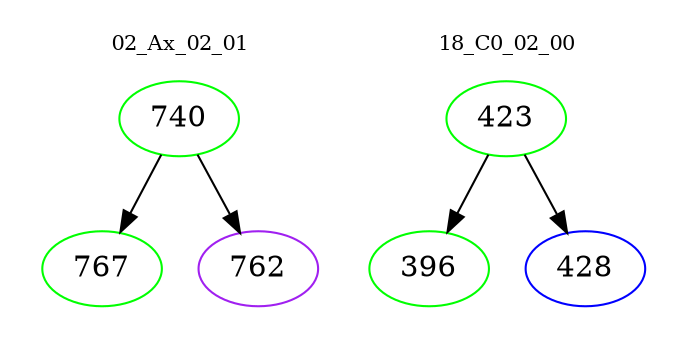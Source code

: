 digraph{
subgraph cluster_0 {
color = white
label = "02_Ax_02_01";
fontsize=10;
T0_740 [label="740", color="green"]
T0_740 -> T0_767 [color="black"]
T0_767 [label="767", color="green"]
T0_740 -> T0_762 [color="black"]
T0_762 [label="762", color="purple"]
}
subgraph cluster_1 {
color = white
label = "18_C0_02_00";
fontsize=10;
T1_423 [label="423", color="green"]
T1_423 -> T1_396 [color="black"]
T1_396 [label="396", color="green"]
T1_423 -> T1_428 [color="black"]
T1_428 [label="428", color="blue"]
}
}

